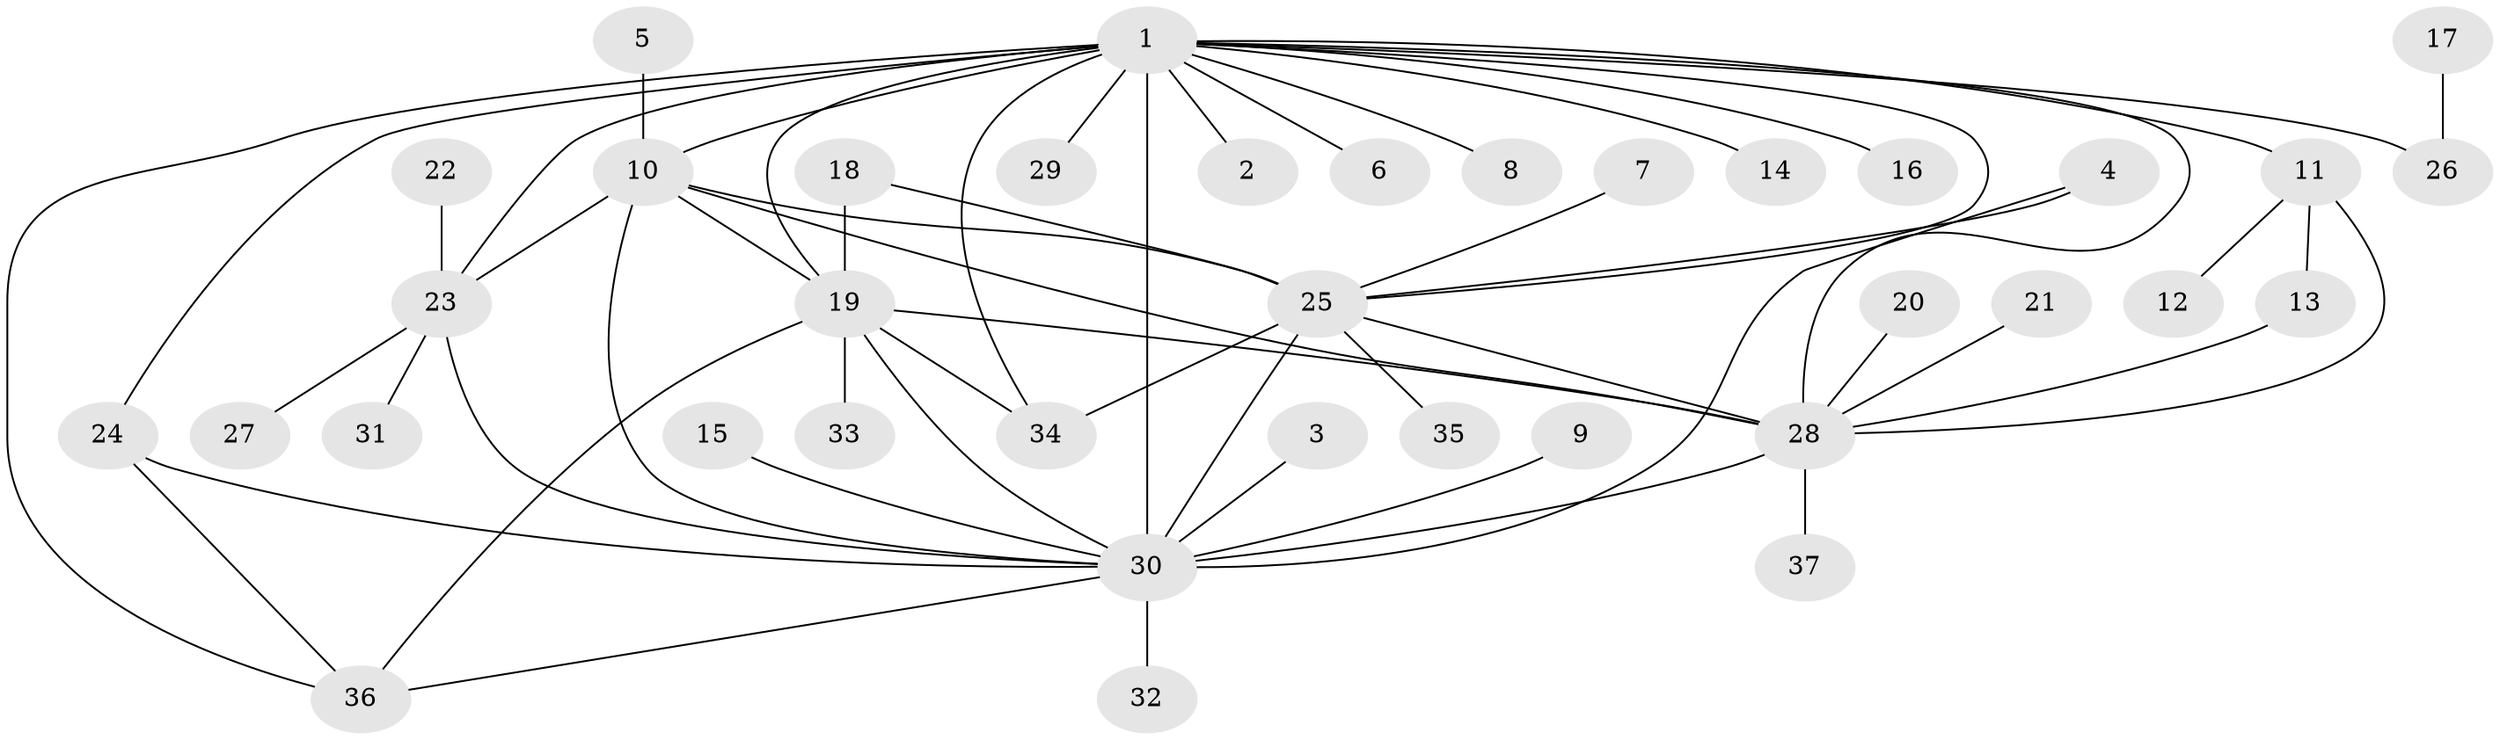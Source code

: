// original degree distribution, {9: 0.014084507042253521, 18: 0.014084507042253521, 4: 0.04225352112676056, 13: 0.014084507042253521, 5: 0.04225352112676056, 11: 0.014084507042253521, 2: 0.22535211267605634, 8: 0.04225352112676056, 3: 0.14084507042253522, 1: 0.4225352112676056, 10: 0.014084507042253521, 6: 0.014084507042253521}
// Generated by graph-tools (version 1.1) at 2025/49/03/09/25 03:49:57]
// undirected, 37 vertices, 57 edges
graph export_dot {
graph [start="1"]
  node [color=gray90,style=filled];
  1;
  2;
  3;
  4;
  5;
  6;
  7;
  8;
  9;
  10;
  11;
  12;
  13;
  14;
  15;
  16;
  17;
  18;
  19;
  20;
  21;
  22;
  23;
  24;
  25;
  26;
  27;
  28;
  29;
  30;
  31;
  32;
  33;
  34;
  35;
  36;
  37;
  1 -- 2 [weight=1.0];
  1 -- 6 [weight=2.0];
  1 -- 8 [weight=1.0];
  1 -- 10 [weight=2.0];
  1 -- 11 [weight=1.0];
  1 -- 14 [weight=1.0];
  1 -- 16 [weight=2.0];
  1 -- 19 [weight=1.0];
  1 -- 23 [weight=2.0];
  1 -- 24 [weight=1.0];
  1 -- 25 [weight=1.0];
  1 -- 26 [weight=1.0];
  1 -- 28 [weight=1.0];
  1 -- 29 [weight=1.0];
  1 -- 30 [weight=3.0];
  1 -- 34 [weight=1.0];
  1 -- 36 [weight=1.0];
  3 -- 30 [weight=1.0];
  4 -- 25 [weight=1.0];
  4 -- 30 [weight=1.0];
  5 -- 10 [weight=1.0];
  7 -- 25 [weight=1.0];
  9 -- 30 [weight=1.0];
  10 -- 19 [weight=1.0];
  10 -- 23 [weight=1.0];
  10 -- 25 [weight=1.0];
  10 -- 28 [weight=2.0];
  10 -- 30 [weight=1.0];
  11 -- 12 [weight=1.0];
  11 -- 13 [weight=1.0];
  11 -- 28 [weight=1.0];
  13 -- 28 [weight=1.0];
  15 -- 30 [weight=1.0];
  17 -- 26 [weight=1.0];
  18 -- 19 [weight=1.0];
  18 -- 25 [weight=1.0];
  19 -- 28 [weight=1.0];
  19 -- 30 [weight=2.0];
  19 -- 33 [weight=1.0];
  19 -- 34 [weight=1.0];
  19 -- 36 [weight=1.0];
  20 -- 28 [weight=1.0];
  21 -- 28 [weight=1.0];
  22 -- 23 [weight=1.0];
  23 -- 27 [weight=1.0];
  23 -- 30 [weight=1.0];
  23 -- 31 [weight=1.0];
  24 -- 30 [weight=1.0];
  24 -- 36 [weight=1.0];
  25 -- 28 [weight=1.0];
  25 -- 30 [weight=3.0];
  25 -- 34 [weight=1.0];
  25 -- 35 [weight=1.0];
  28 -- 30 [weight=1.0];
  28 -- 37 [weight=1.0];
  30 -- 32 [weight=1.0];
  30 -- 36 [weight=1.0];
}
